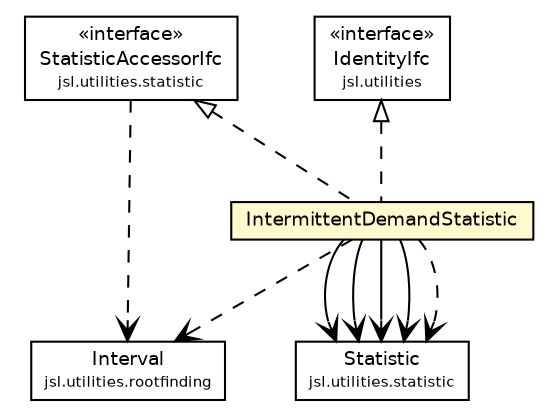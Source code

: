 #!/usr/local/bin/dot
#
# Class diagram 
# Generated by UMLGraph version 5.4 (http://www.umlgraph.org/)
#

digraph G {
	edge [fontname="Helvetica",fontsize=10,labelfontname="Helvetica",labelfontsize=10];
	node [fontname="Helvetica",fontsize=10,shape=plaintext];
	nodesep=0.25;
	ranksep=0.5;
	// jsl.utilities.IdentityIfc
	c104212 [label=<<table title="jsl.utilities.IdentityIfc" border="0" cellborder="1" cellspacing="0" cellpadding="2" port="p" href="../../IdentityIfc.html">
		<tr><td><table border="0" cellspacing="0" cellpadding="1">
<tr><td align="center" balign="center"> &#171;interface&#187; </td></tr>
<tr><td align="center" balign="center"> IdentityIfc </td></tr>
<tr><td align="center" balign="center"><font point-size="7.0"> jsl.utilities </font></td></tr>
		</table></td></tr>
		</table>>, URL="../../IdentityIfc.html", fontname="Helvetica", fontcolor="black", fontsize=9.0];
	// jsl.utilities.random.sp.IntermittentDemandStatistic
	c104321 [label=<<table title="jsl.utilities.random.sp.IntermittentDemandStatistic" border="0" cellborder="1" cellspacing="0" cellpadding="2" port="p" bgcolor="lemonChiffon" href="./IntermittentDemandStatistic.html">
		<tr><td><table border="0" cellspacing="0" cellpadding="1">
<tr><td align="center" balign="center"> IntermittentDemandStatistic </td></tr>
		</table></td></tr>
		</table>>, URL="./IntermittentDemandStatistic.html", fontname="Helvetica", fontcolor="black", fontsize=9.0];
	// jsl.utilities.rootfinding.Interval
	c104335 [label=<<table title="jsl.utilities.rootfinding.Interval" border="0" cellborder="1" cellspacing="0" cellpadding="2" port="p" href="../../rootfinding/Interval.html">
		<tr><td><table border="0" cellspacing="0" cellpadding="1">
<tr><td align="center" balign="center"> Interval </td></tr>
<tr><td align="center" balign="center"><font point-size="7.0"> jsl.utilities.rootfinding </font></td></tr>
		</table></td></tr>
		</table>>, URL="../../rootfinding/Interval.html", fontname="Helvetica", fontcolor="black", fontsize=9.0];
	// jsl.utilities.statistic.StatisticAccessorIfc
	c104342 [label=<<table title="jsl.utilities.statistic.StatisticAccessorIfc" border="0" cellborder="1" cellspacing="0" cellpadding="2" port="p" href="../../statistic/StatisticAccessorIfc.html">
		<tr><td><table border="0" cellspacing="0" cellpadding="1">
<tr><td align="center" balign="center"> &#171;interface&#187; </td></tr>
<tr><td align="center" balign="center"> StatisticAccessorIfc </td></tr>
<tr><td align="center" balign="center"><font point-size="7.0"> jsl.utilities.statistic </font></td></tr>
		</table></td></tr>
		</table>>, URL="../../statistic/StatisticAccessorIfc.html", fontname="Helvetica", fontcolor="black", fontsize=9.0];
	// jsl.utilities.statistic.Statistic
	c104343 [label=<<table title="jsl.utilities.statistic.Statistic" border="0" cellborder="1" cellspacing="0" cellpadding="2" port="p" href="../../statistic/Statistic.html">
		<tr><td><table border="0" cellspacing="0" cellpadding="1">
<tr><td align="center" balign="center"> Statistic </td></tr>
<tr><td align="center" balign="center"><font point-size="7.0"> jsl.utilities.statistic </font></td></tr>
		</table></td></tr>
		</table>>, URL="../../statistic/Statistic.html", fontname="Helvetica", fontcolor="black", fontsize=9.0];
	//jsl.utilities.random.sp.IntermittentDemandStatistic implements jsl.utilities.statistic.StatisticAccessorIfc
	c104342:p -> c104321:p [dir=back,arrowtail=empty,style=dashed];
	//jsl.utilities.random.sp.IntermittentDemandStatistic implements jsl.utilities.IdentityIfc
	c104212:p -> c104321:p [dir=back,arrowtail=empty,style=dashed];
	// jsl.utilities.random.sp.IntermittentDemandStatistic NAVASSOC jsl.utilities.statistic.Statistic
	c104321:p -> c104343:p [taillabel="", label="", headlabel="", fontname="Helvetica", fontcolor="black", fontsize=10.0, color="black", arrowhead=open];
	// jsl.utilities.random.sp.IntermittentDemandStatistic NAVASSOC jsl.utilities.statistic.Statistic
	c104321:p -> c104343:p [taillabel="", label="", headlabel="", fontname="Helvetica", fontcolor="black", fontsize=10.0, color="black", arrowhead=open];
	// jsl.utilities.random.sp.IntermittentDemandStatistic NAVASSOC jsl.utilities.statistic.Statistic
	c104321:p -> c104343:p [taillabel="", label="", headlabel="", fontname="Helvetica", fontcolor="black", fontsize=10.0, color="black", arrowhead=open];
	// jsl.utilities.random.sp.IntermittentDemandStatistic NAVASSOC jsl.utilities.statistic.Statistic
	c104321:p -> c104343:p [taillabel="", label="", headlabel="", fontname="Helvetica", fontcolor="black", fontsize=10.0, color="black", arrowhead=open];
	// jsl.utilities.random.sp.IntermittentDemandStatistic DEPEND jsl.utilities.statistic.Statistic
	c104321:p -> c104343:p [taillabel="", label="", headlabel="", fontname="Helvetica", fontcolor="black", fontsize=10.0, color="black", arrowhead=open, style=dashed];
	// jsl.utilities.random.sp.IntermittentDemandStatistic DEPEND jsl.utilities.rootfinding.Interval
	c104321:p -> c104335:p [taillabel="", label="", headlabel="", fontname="Helvetica", fontcolor="black", fontsize=10.0, color="black", arrowhead=open, style=dashed];
	// jsl.utilities.statistic.StatisticAccessorIfc DEPEND jsl.utilities.rootfinding.Interval
	c104342:p -> c104335:p [taillabel="", label="", headlabel="", fontname="Helvetica", fontcolor="black", fontsize=10.0, color="black", arrowhead=open, style=dashed];
}

